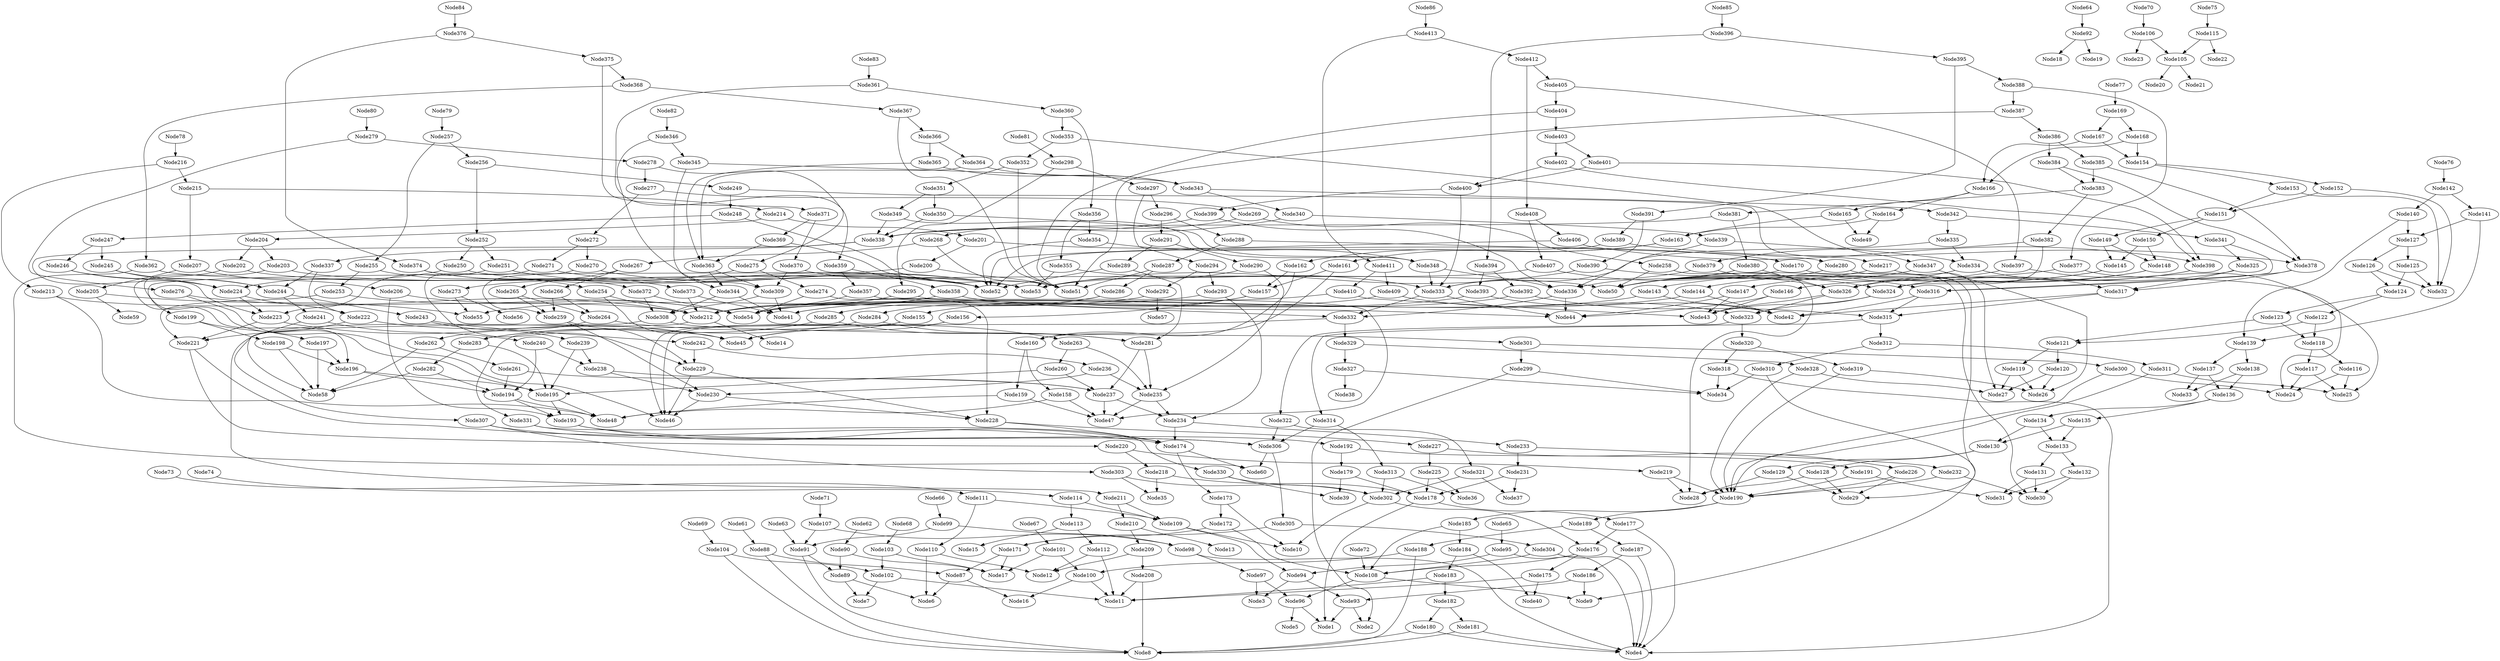 # Network structure generated by ABC

digraph network {

Node61 -> Node88 [style = solid];
Node62 -> Node90 [style = solid];
Node63 -> Node91 [style = solid];
Node64 -> Node92 [style = solid];
Node65 -> Node95 [style = solid];
Node66 -> Node99 [style = solid];
Node67 -> Node101 [style = solid];
Node68 -> Node103 [style = solid];
Node69 -> Node104 [style = solid];
Node70 -> Node106 [style = solid];
Node71 -> Node107 [style = solid];
Node72 -> Node108 [style = solid];
Node73 -> Node111 [style = solid];
Node74 -> Node114 [style = solid];
Node75 -> Node115 [style = solid];
Node76 -> Node142 [style = solid];
Node77 -> Node169 [style = solid];
Node78 -> Node216 [style = solid];
Node79 -> Node257 [style = solid];
Node80 -> Node279 [style = solid];
Node81 -> Node298 [style = solid];
Node82 -> Node346 [style = solid];
Node83 -> Node361 [style = solid];
Node84 -> Node376 [style = solid];
Node85 -> Node396 [style = solid];
Node86 -> Node413 [style = solid];
Node87 -> Node6 [style = solid];
Node87 -> Node16 [style = solid];
Node88 -> Node8 [style = solid];
Node88 -> Node87 [style = solid];
Node89 -> Node6 [style = solid];
Node89 -> Node7 [style = solid];
Node90 -> Node17 [style = solid];
Node90 -> Node89 [style = solid];
Node91 -> Node8 [style = solid];
Node91 -> Node89 [style = solid];
Node92 -> Node18 [style = solid];
Node92 -> Node19 [style = solid];
Node93 -> Node1 [style = solid];
Node93 -> Node2 [style = solid];
Node94 -> Node3 [style = solid];
Node94 -> Node93 [style = solid];
Node95 -> Node4 [style = solid];
Node95 -> Node94 [style = solid];
Node96 -> Node1 [style = solid];
Node96 -> Node5 [style = solid];
Node97 -> Node3 [style = solid];
Node97 -> Node96 [style = solid];
Node98 -> Node4 [style = solid];
Node98 -> Node97 [style = solid];
Node99 -> Node91 [style = solid];
Node99 -> Node98 [style = solid];
Node100 -> Node11 [style = solid];
Node100 -> Node16 [style = solid];
Node101 -> Node17 [style = solid];
Node101 -> Node100 [style = solid];
Node102 -> Node7 [style = solid];
Node102 -> Node11 [style = solid];
Node103 -> Node17 [style = solid];
Node103 -> Node102 [style = solid];
Node104 -> Node8 [style = solid];
Node104 -> Node102 [style = solid];
Node105 -> Node20 [style = solid];
Node105 -> Node21 [style = solid];
Node106 -> Node23 [style = solid];
Node106 -> Node105 [style = solid];
Node107 -> Node91 [style = solid];
Node107 -> Node98 [style = solid];
Node108 -> Node9 [style = solid];
Node108 -> Node96 [style = solid];
Node109 -> Node10 [style = solid];
Node109 -> Node94 [style = solid];
Node110 -> Node6 [style = solid];
Node110 -> Node12 [style = solid];
Node111 -> Node109 [style = solid];
Node111 -> Node110 [style = solid];
Node112 -> Node11 [style = solid];
Node112 -> Node12 [style = solid];
Node113 -> Node15 [style = solid];
Node113 -> Node112 [style = solid];
Node114 -> Node109 [style = solid];
Node114 -> Node113 [style = solid];
Node115 -> Node22 [style = solid];
Node115 -> Node105 [style = solid];
Node116 -> Node24 [style = solid];
Node116 -> Node25 [style = solid];
Node117 -> Node24 [style = solid];
Node117 -> Node25 [style = solid];
Node118 -> Node116 [style = solid];
Node118 -> Node117 [style = solid];
Node119 -> Node26 [style = solid];
Node119 -> Node27 [style = solid];
Node120 -> Node26 [style = solid];
Node120 -> Node27 [style = solid];
Node121 -> Node119 [style = solid];
Node121 -> Node120 [style = solid];
Node122 -> Node118 [style = solid];
Node122 -> Node121 [style = solid];
Node123 -> Node118 [style = solid];
Node123 -> Node121 [style = solid];
Node124 -> Node122 [style = solid];
Node124 -> Node123 [style = solid];
Node125 -> Node32 [style = solid];
Node125 -> Node124 [style = solid];
Node126 -> Node32 [style = solid];
Node126 -> Node124 [style = solid];
Node127 -> Node125 [style = solid];
Node127 -> Node126 [style = solid];
Node128 -> Node28 [style = solid];
Node128 -> Node29 [style = solid];
Node129 -> Node28 [style = solid];
Node129 -> Node29 [style = solid];
Node130 -> Node128 [style = solid];
Node130 -> Node129 [style = solid];
Node131 -> Node30 [style = solid];
Node131 -> Node31 [style = solid];
Node132 -> Node30 [style = solid];
Node132 -> Node31 [style = solid];
Node133 -> Node131 [style = solid];
Node133 -> Node132 [style = solid];
Node134 -> Node130 [style = solid];
Node134 -> Node133 [style = solid];
Node135 -> Node130 [style = solid];
Node135 -> Node133 [style = solid];
Node136 -> Node134 [style = solid];
Node136 -> Node135 [style = solid];
Node137 -> Node33 [style = solid];
Node137 -> Node136 [style = solid];
Node138 -> Node33 [style = solid];
Node138 -> Node136 [style = solid];
Node139 -> Node137 [style = solid];
Node139 -> Node138 [style = solid];
Node140 -> Node127 [style = solid];
Node140 -> Node139 [style = solid];
Node141 -> Node127 [style = solid];
Node141 -> Node139 [style = solid];
Node142 -> Node140 [style = solid];
Node142 -> Node141 [style = solid];
Node143 -> Node41 [style = solid];
Node143 -> Node42 [style = solid];
Node144 -> Node41 [style = solid];
Node144 -> Node42 [style = solid];
Node145 -> Node143 [style = solid];
Node145 -> Node144 [style = solid];
Node146 -> Node43 [style = solid];
Node146 -> Node44 [style = solid];
Node147 -> Node43 [style = solid];
Node147 -> Node44 [style = solid];
Node148 -> Node146 [style = solid];
Node148 -> Node147 [style = solid];
Node149 -> Node145 [style = solid];
Node149 -> Node148 [style = solid];
Node150 -> Node145 [style = solid];
Node150 -> Node148 [style = solid];
Node151 -> Node149 [style = solid];
Node151 -> Node150 [style = solid];
Node152 -> Node32 [style = solid];
Node152 -> Node151 [style = solid];
Node153 -> Node32 [style = solid];
Node153 -> Node151 [style = solid];
Node154 -> Node152 [style = solid];
Node154 -> Node153 [style = solid];
Node155 -> Node45 [style = solid];
Node155 -> Node46 [style = solid];
Node156 -> Node45 [style = solid];
Node156 -> Node46 [style = solid];
Node157 -> Node155 [style = solid];
Node157 -> Node156 [style = solid];
Node158 -> Node47 [style = solid];
Node158 -> Node48 [style = solid];
Node159 -> Node47 [style = solid];
Node159 -> Node48 [style = solid];
Node160 -> Node158 [style = solid];
Node160 -> Node159 [style = solid];
Node161 -> Node157 [style = solid];
Node161 -> Node160 [style = solid];
Node162 -> Node157 [style = solid];
Node162 -> Node160 [style = solid];
Node163 -> Node161 [style = solid];
Node163 -> Node162 [style = solid];
Node164 -> Node49 [style = solid];
Node164 -> Node163 [style = solid];
Node165 -> Node49 [style = solid];
Node165 -> Node163 [style = solid];
Node166 -> Node164 [style = solid];
Node166 -> Node165 [style = solid];
Node167 -> Node154 [style = solid];
Node167 -> Node166 [style = solid];
Node168 -> Node154 [style = solid];
Node168 -> Node166 [style = solid];
Node169 -> Node167 [style = solid];
Node169 -> Node168 [style = solid];
Node170 -> Node30 [style = solid];
Node170 -> Node50 [style = solid];
Node171 -> Node17 [style = solid];
Node171 -> Node87 [style = solid];
Node172 -> Node108 [style = solid];
Node172 -> Node171 [style = solid];
Node173 -> Node10 [style = solid];
Node173 -> Node172 [style = solid];
Node174 -> Node60 [style = solid];
Node174 -> Node173 [style = solid];
Node175 -> Node11 [style = solid];
Node175 -> Node40 [style = solid];
Node176 -> Node108 [style = solid];
Node176 -> Node175 [style = solid];
Node177 -> Node4 [style = solid];
Node177 -> Node176 [style = solid];
Node178 -> Node1 [style = solid];
Node178 -> Node177 [style = solid];
Node179 -> Node39 [style = solid];
Node179 -> Node178 [style = solid];
Node180 -> Node4 [style = solid];
Node180 -> Node8 [style = solid];
Node181 -> Node4 [style = solid];
Node181 -> Node8 [style = solid];
Node182 -> Node180 [style = solid];
Node182 -> Node181 [style = solid];
Node183 -> Node11 [style = solid];
Node183 -> Node182 [style = solid];
Node184 -> Node40 [style = solid];
Node184 -> Node183 [style = solid];
Node185 -> Node108 [style = solid];
Node185 -> Node184 [style = solid];
Node186 -> Node9 [style = solid];
Node186 -> Node93 [style = solid];
Node187 -> Node4 [style = solid];
Node187 -> Node186 [style = solid];
Node188 -> Node8 [style = solid];
Node188 -> Node100 [style = solid];
Node189 -> Node187 [style = solid];
Node189 -> Node188 [style = solid];
Node190 -> Node185 [style = solid];
Node190 -> Node189 [style = solid];
Node191 -> Node31 [style = solid];
Node191 -> Node190 [style = solid];
Node192 -> Node179 [style = solid];
Node192 -> Node191 [style = solid];
Node193 -> Node174 [style = solid];
Node193 -> Node192 [style = solid];
Node194 -> Node48 [style = solid];
Node194 -> Node193 [style = solid];
Node195 -> Node48 [style = solid];
Node195 -> Node193 [style = solid];
Node196 -> Node194 [style = solid];
Node196 -> Node195 [style = solid];
Node197 -> Node58 [style = solid];
Node197 -> Node196 [style = solid];
Node198 -> Node58 [style = solid];
Node198 -> Node196 [style = solid];
Node199 -> Node197 [style = solid];
Node199 -> Node198 [style = solid];
Node200 -> Node51 [style = solid];
Node200 -> Node199 [style = solid];
Node201 -> Node170 [style = solid];
Node201 -> Node200 [style = solid];
Node202 -> Node52 [style = solid];
Node202 -> Node196 [style = solid];
Node203 -> Node53 [style = solid];
Node203 -> Node195 [style = solid];
Node204 -> Node202 [style = solid];
Node204 -> Node203 [style = solid];
Node205 -> Node55 [style = solid];
Node205 -> Node59 [style = solid];
Node206 -> Node54 [style = solid];
Node206 -> Node193 [style = solid];
Node207 -> Node205 [style = solid];
Node207 -> Node206 [style = solid];
Node208 -> Node8 [style = solid];
Node208 -> Node11 [style = solid];
Node209 -> Node12 [style = solid];
Node209 -> Node208 [style = solid];
Node210 -> Node13 [style = solid];
Node210 -> Node209 [style = solid];
Node211 -> Node109 [style = solid];
Node211 -> Node210 [style = solid];
Node212 -> Node14 [style = solid];
Node212 -> Node211 [style = solid];
Node213 -> Node48 [style = solid];
Node213 -> Node212 [style = solid];
Node214 -> Node201 [style = solid];
Node214 -> Node204 [style = solid];
Node215 -> Node207 [style = solid];
Node215 -> Node214 [style = solid];
Node216 -> Node213 [style = solid];
Node216 -> Node215 [style = solid];
Node217 -> Node27 [style = solid];
Node217 -> Node50 [style = solid];
Node218 -> Node35 [style = solid];
Node218 -> Node178 [style = solid];
Node219 -> Node28 [style = solid];
Node219 -> Node190 [style = solid];
Node220 -> Node218 [style = solid];
Node220 -> Node219 [style = solid];
Node221 -> Node174 [style = solid];
Node221 -> Node220 [style = solid];
Node222 -> Node45 [style = solid];
Node222 -> Node221 [style = solid];
Node223 -> Node45 [style = solid];
Node223 -> Node221 [style = solid];
Node224 -> Node222 [style = solid];
Node224 -> Node223 [style = solid];
Node225 -> Node36 [style = solid];
Node225 -> Node178 [style = solid];
Node226 -> Node29 [style = solid];
Node226 -> Node190 [style = solid];
Node227 -> Node225 [style = solid];
Node227 -> Node226 [style = solid];
Node228 -> Node174 [style = solid];
Node228 -> Node227 [style = solid];
Node229 -> Node46 [style = solid];
Node229 -> Node228 [style = solid];
Node230 -> Node46 [style = solid];
Node230 -> Node228 [style = solid];
Node231 -> Node37 [style = solid];
Node231 -> Node178 [style = solid];
Node232 -> Node30 [style = solid];
Node232 -> Node190 [style = solid];
Node233 -> Node231 [style = solid];
Node233 -> Node232 [style = solid];
Node234 -> Node174 [style = solid];
Node234 -> Node233 [style = solid];
Node235 -> Node47 [style = solid];
Node235 -> Node234 [style = solid];
Node236 -> Node230 [style = solid];
Node236 -> Node235 [style = solid];
Node237 -> Node47 [style = solid];
Node237 -> Node234 [style = solid];
Node238 -> Node230 [style = solid];
Node238 -> Node237 [style = solid];
Node239 -> Node195 [style = solid];
Node239 -> Node238 [style = solid];
Node240 -> Node194 [style = solid];
Node240 -> Node238 [style = solid];
Node241 -> Node58 [style = solid];
Node241 -> Node240 [style = solid];
Node242 -> Node229 [style = solid];
Node242 -> Node236 [style = solid];
Node243 -> Node239 [style = solid];
Node243 -> Node242 [style = solid];
Node244 -> Node241 [style = solid];
Node244 -> Node243 [style = solid];
Node245 -> Node224 [style = solid];
Node245 -> Node244 [style = solid];
Node246 -> Node224 [style = solid];
Node246 -> Node244 [style = solid];
Node247 -> Node245 [style = solid];
Node247 -> Node246 [style = solid];
Node248 -> Node51 [style = solid];
Node248 -> Node247 [style = solid];
Node249 -> Node217 [style = solid];
Node249 -> Node248 [style = solid];
Node250 -> Node52 [style = solid];
Node250 -> Node224 [style = solid];
Node251 -> Node53 [style = solid];
Node251 -> Node223 [style = solid];
Node252 -> Node250 [style = solid];
Node252 -> Node251 [style = solid];
Node253 -> Node54 [style = solid];
Node253 -> Node221 [style = solid];
Node254 -> Node45 [style = solid];
Node254 -> Node212 [style = solid];
Node255 -> Node253 [style = solid];
Node255 -> Node254 [style = solid];
Node256 -> Node249 [style = solid];
Node256 -> Node252 [style = solid];
Node257 -> Node255 [style = solid];
Node257 -> Node256 [style = solid];
Node258 -> Node28 [style = solid];
Node258 -> Node50 [style = solid];
Node259 -> Node229 [style = solid];
Node259 -> Node230 [style = solid];
Node260 -> Node195 [style = solid];
Node260 -> Node237 [style = solid];
Node261 -> Node194 [style = solid];
Node261 -> Node237 [style = solid];
Node262 -> Node58 [style = solid];
Node262 -> Node261 [style = solid];
Node263 -> Node235 [style = solid];
Node263 -> Node260 [style = solid];
Node264 -> Node262 [style = solid];
Node264 -> Node263 [style = solid];
Node265 -> Node259 [style = solid];
Node265 -> Node264 [style = solid];
Node266 -> Node259 [style = solid];
Node266 -> Node264 [style = solid];
Node267 -> Node265 [style = solid];
Node267 -> Node266 [style = solid];
Node268 -> Node51 [style = solid];
Node268 -> Node267 [style = solid];
Node269 -> Node258 [style = solid];
Node269 -> Node268 [style = solid];
Node270 -> Node52 [style = solid];
Node270 -> Node259 [style = solid];
Node271 -> Node53 [style = solid];
Node271 -> Node229 [style = solid];
Node272 -> Node270 [style = solid];
Node272 -> Node271 [style = solid];
Node273 -> Node55 [style = solid];
Node273 -> Node56 [style = solid];
Node274 -> Node54 [style = solid];
Node274 -> Node228 [style = solid];
Node275 -> Node273 [style = solid];
Node275 -> Node274 [style = solid];
Node276 -> Node46 [style = solid];
Node276 -> Node212 [style = solid];
Node277 -> Node269 [style = solid];
Node277 -> Node272 [style = solid];
Node278 -> Node275 [style = solid];
Node278 -> Node277 [style = solid];
Node279 -> Node276 [style = solid];
Node279 -> Node278 [style = solid];
Node280 -> Node29 [style = solid];
Node280 -> Node50 [style = solid];
Node281 -> Node235 [style = solid];
Node281 -> Node237 [style = solid];
Node282 -> Node58 [style = solid];
Node282 -> Node194 [style = solid];
Node283 -> Node195 [style = solid];
Node283 -> Node282 [style = solid];
Node284 -> Node281 [style = solid];
Node284 -> Node283 [style = solid];
Node285 -> Node281 [style = solid];
Node285 -> Node283 [style = solid];
Node286 -> Node284 [style = solid];
Node286 -> Node285 [style = solid];
Node287 -> Node51 [style = solid];
Node287 -> Node286 [style = solid];
Node288 -> Node280 [style = solid];
Node288 -> Node287 [style = solid];
Node289 -> Node52 [style = solid];
Node289 -> Node281 [style = solid];
Node290 -> Node53 [style = solid];
Node290 -> Node235 [style = solid];
Node291 -> Node289 [style = solid];
Node291 -> Node290 [style = solid];
Node292 -> Node55 [style = solid];
Node292 -> Node57 [style = solid];
Node293 -> Node54 [style = solid];
Node293 -> Node234 [style = solid];
Node294 -> Node292 [style = solid];
Node294 -> Node293 [style = solid];
Node295 -> Node47 [style = solid];
Node295 -> Node212 [style = solid];
Node296 -> Node288 [style = solid];
Node296 -> Node291 [style = solid];
Node297 -> Node294 [style = solid];
Node297 -> Node296 [style = solid];
Node298 -> Node295 [style = solid];
Node298 -> Node297 [style = solid];
Node299 -> Node2 [style = solid];
Node299 -> Node34 [style = solid];
Node300 -> Node24 [style = solid];
Node300 -> Node190 [style = solid];
Node301 -> Node299 [style = solid];
Node301 -> Node300 [style = solid];
Node302 -> Node10 [style = solid];
Node302 -> Node176 [style = solid];
Node303 -> Node35 [style = solid];
Node303 -> Node302 [style = solid];
Node304 -> Node4 [style = solid];
Node304 -> Node108 [style = solid];
Node305 -> Node171 [style = solid];
Node305 -> Node304 [style = solid];
Node306 -> Node60 [style = solid];
Node306 -> Node305 [style = solid];
Node307 -> Node303 [style = solid];
Node307 -> Node306 [style = solid];
Node308 -> Node301 [style = solid];
Node308 -> Node307 [style = solid];
Node309 -> Node41 [style = solid];
Node309 -> Node308 [style = solid];
Node310 -> Node9 [style = solid];
Node310 -> Node34 [style = solid];
Node311 -> Node25 [style = solid];
Node311 -> Node190 [style = solid];
Node312 -> Node310 [style = solid];
Node312 -> Node311 [style = solid];
Node313 -> Node36 [style = solid];
Node313 -> Node302 [style = solid];
Node314 -> Node306 [style = solid];
Node314 -> Node313 [style = solid];
Node315 -> Node312 [style = solid];
Node315 -> Node314 [style = solid];
Node316 -> Node42 [style = solid];
Node316 -> Node315 [style = solid];
Node317 -> Node42 [style = solid];
Node317 -> Node315 [style = solid];
Node318 -> Node4 [style = solid];
Node318 -> Node34 [style = solid];
Node319 -> Node26 [style = solid];
Node319 -> Node190 [style = solid];
Node320 -> Node318 [style = solid];
Node320 -> Node319 [style = solid];
Node321 -> Node37 [style = solid];
Node321 -> Node302 [style = solid];
Node322 -> Node306 [style = solid];
Node322 -> Node321 [style = solid];
Node323 -> Node320 [style = solid];
Node323 -> Node322 [style = solid];
Node324 -> Node43 [style = solid];
Node324 -> Node323 [style = solid];
Node325 -> Node317 [style = solid];
Node325 -> Node324 [style = solid];
Node326 -> Node43 [style = solid];
Node326 -> Node323 [style = solid];
Node327 -> Node34 [style = solid];
Node327 -> Node38 [style = solid];
Node328 -> Node27 [style = solid];
Node328 -> Node190 [style = solid];
Node329 -> Node327 [style = solid];
Node329 -> Node328 [style = solid];
Node330 -> Node39 [style = solid];
Node330 -> Node302 [style = solid];
Node331 -> Node306 [style = solid];
Node331 -> Node330 [style = solid];
Node332 -> Node329 [style = solid];
Node332 -> Node331 [style = solid];
Node333 -> Node44 [style = solid];
Node333 -> Node332 [style = solid];
Node334 -> Node317 [style = solid];
Node334 -> Node326 [style = solid];
Node335 -> Node333 [style = solid];
Node335 -> Node334 [style = solid];
Node336 -> Node44 [style = solid];
Node336 -> Node332 [style = solid];
Node337 -> Node222 [style = solid];
Node337 -> Node244 [style = solid];
Node338 -> Node223 [style = solid];
Node338 -> Node337 [style = solid];
Node339 -> Node334 [style = solid];
Node339 -> Node336 [style = solid];
Node340 -> Node338 [style = solid];
Node340 -> Node339 [style = solid];
Node341 -> Node316 [style = solid];
Node341 -> Node325 [style = solid];
Node342 -> Node335 [style = solid];
Node342 -> Node341 [style = solid];
Node343 -> Node340 [style = solid];
Node343 -> Node342 [style = solid];
Node344 -> Node41 [style = solid];
Node344 -> Node308 [style = solid];
Node345 -> Node343 [style = solid];
Node345 -> Node344 [style = solid];
Node346 -> Node309 [style = solid];
Node346 -> Node345 [style = solid];
Node347 -> Node26 [style = solid];
Node347 -> Node50 [style = solid];
Node348 -> Node333 [style = solid];
Node348 -> Node336 [style = solid];
Node349 -> Node338 [style = solid];
Node349 -> Node348 [style = solid];
Node350 -> Node338 [style = solid];
Node350 -> Node348 [style = solid];
Node351 -> Node349 [style = solid];
Node351 -> Node350 [style = solid];
Node352 -> Node51 [style = solid];
Node352 -> Node351 [style = solid];
Node353 -> Node347 [style = solid];
Node353 -> Node352 [style = solid];
Node354 -> Node52 [style = solid];
Node354 -> Node348 [style = solid];
Node355 -> Node53 [style = solid];
Node355 -> Node333 [style = solid];
Node356 -> Node354 [style = solid];
Node356 -> Node355 [style = solid];
Node357 -> Node54 [style = solid];
Node357 -> Node332 [style = solid];
Node358 -> Node44 [style = solid];
Node358 -> Node212 [style = solid];
Node359 -> Node357 [style = solid];
Node359 -> Node358 [style = solid];
Node360 -> Node353 [style = solid];
Node360 -> Node356 [style = solid];
Node361 -> Node359 [style = solid];
Node361 -> Node360 [style = solid];
Node362 -> Node50 [style = solid];
Node362 -> Node60 [style = solid];
Node363 -> Node309 [style = solid];
Node363 -> Node344 [style = solid];
Node364 -> Node343 [style = solid];
Node364 -> Node363 [style = solid];
Node365 -> Node343 [style = solid];
Node365 -> Node363 [style = solid];
Node366 -> Node364 [style = solid];
Node366 -> Node365 [style = solid];
Node367 -> Node51 [style = solid];
Node367 -> Node366 [style = solid];
Node368 -> Node362 [style = solid];
Node368 -> Node367 [style = solid];
Node369 -> Node52 [style = solid];
Node369 -> Node363 [style = solid];
Node370 -> Node53 [style = solid];
Node370 -> Node309 [style = solid];
Node371 -> Node369 [style = solid];
Node371 -> Node370 [style = solid];
Node372 -> Node54 [style = solid];
Node372 -> Node308 [style = solid];
Node373 -> Node41 [style = solid];
Node373 -> Node212 [style = solid];
Node374 -> Node372 [style = solid];
Node374 -> Node373 [style = solid];
Node375 -> Node368 [style = solid];
Node375 -> Node371 [style = solid];
Node376 -> Node374 [style = solid];
Node376 -> Node375 [style = solid];
Node377 -> Node24 [style = solid];
Node377 -> Node50 [style = solid];
Node378 -> Node316 [style = solid];
Node378 -> Node317 [style = solid];
Node379 -> Node326 [style = solid];
Node379 -> Node333 [style = solid];
Node380 -> Node326 [style = solid];
Node380 -> Node336 [style = solid];
Node381 -> Node338 [style = solid];
Node381 -> Node380 [style = solid];
Node382 -> Node324 [style = solid];
Node382 -> Node379 [style = solid];
Node383 -> Node381 [style = solid];
Node383 -> Node382 [style = solid];
Node384 -> Node378 [style = solid];
Node384 -> Node383 [style = solid];
Node385 -> Node378 [style = solid];
Node385 -> Node383 [style = solid];
Node386 -> Node384 [style = solid];
Node386 -> Node385 [style = solid];
Node387 -> Node51 [style = solid];
Node387 -> Node386 [style = solid];
Node388 -> Node377 [style = solid];
Node388 -> Node387 [style = solid];
Node389 -> Node52 [style = solid];
Node389 -> Node378 [style = solid];
Node390 -> Node53 [style = solid];
Node390 -> Node316 [style = solid];
Node391 -> Node389 [style = solid];
Node391 -> Node390 [style = solid];
Node392 -> Node54 [style = solid];
Node392 -> Node315 [style = solid];
Node393 -> Node42 [style = solid];
Node393 -> Node212 [style = solid];
Node394 -> Node392 [style = solid];
Node394 -> Node393 [style = solid];
Node395 -> Node388 [style = solid];
Node395 -> Node391 [style = solid];
Node396 -> Node394 [style = solid];
Node396 -> Node395 [style = solid];
Node397 -> Node25 [style = solid];
Node397 -> Node50 [style = solid];
Node398 -> Node324 [style = solid];
Node398 -> Node326 [style = solid];
Node399 -> Node336 [style = solid];
Node399 -> Node338 [style = solid];
Node400 -> Node333 [style = solid];
Node400 -> Node399 [style = solid];
Node401 -> Node398 [style = solid];
Node401 -> Node400 [style = solid];
Node402 -> Node398 [style = solid];
Node402 -> Node400 [style = solid];
Node403 -> Node401 [style = solid];
Node403 -> Node402 [style = solid];
Node404 -> Node51 [style = solid];
Node404 -> Node403 [style = solid];
Node405 -> Node397 [style = solid];
Node405 -> Node404 [style = solid];
Node406 -> Node52 [style = solid];
Node406 -> Node398 [style = solid];
Node407 -> Node53 [style = solid];
Node407 -> Node324 [style = solid];
Node408 -> Node406 [style = solid];
Node408 -> Node407 [style = solid];
Node409 -> Node54 [style = solid];
Node409 -> Node323 [style = solid];
Node410 -> Node43 [style = solid];
Node410 -> Node212 [style = solid];
Node411 -> Node409 [style = solid];
Node411 -> Node410 [style = solid];
Node412 -> Node405 [style = solid];
Node412 -> Node408 [style = solid];
Node413 -> Node411 [style = solid];
Node413 -> Node412 [style = solid];
}


